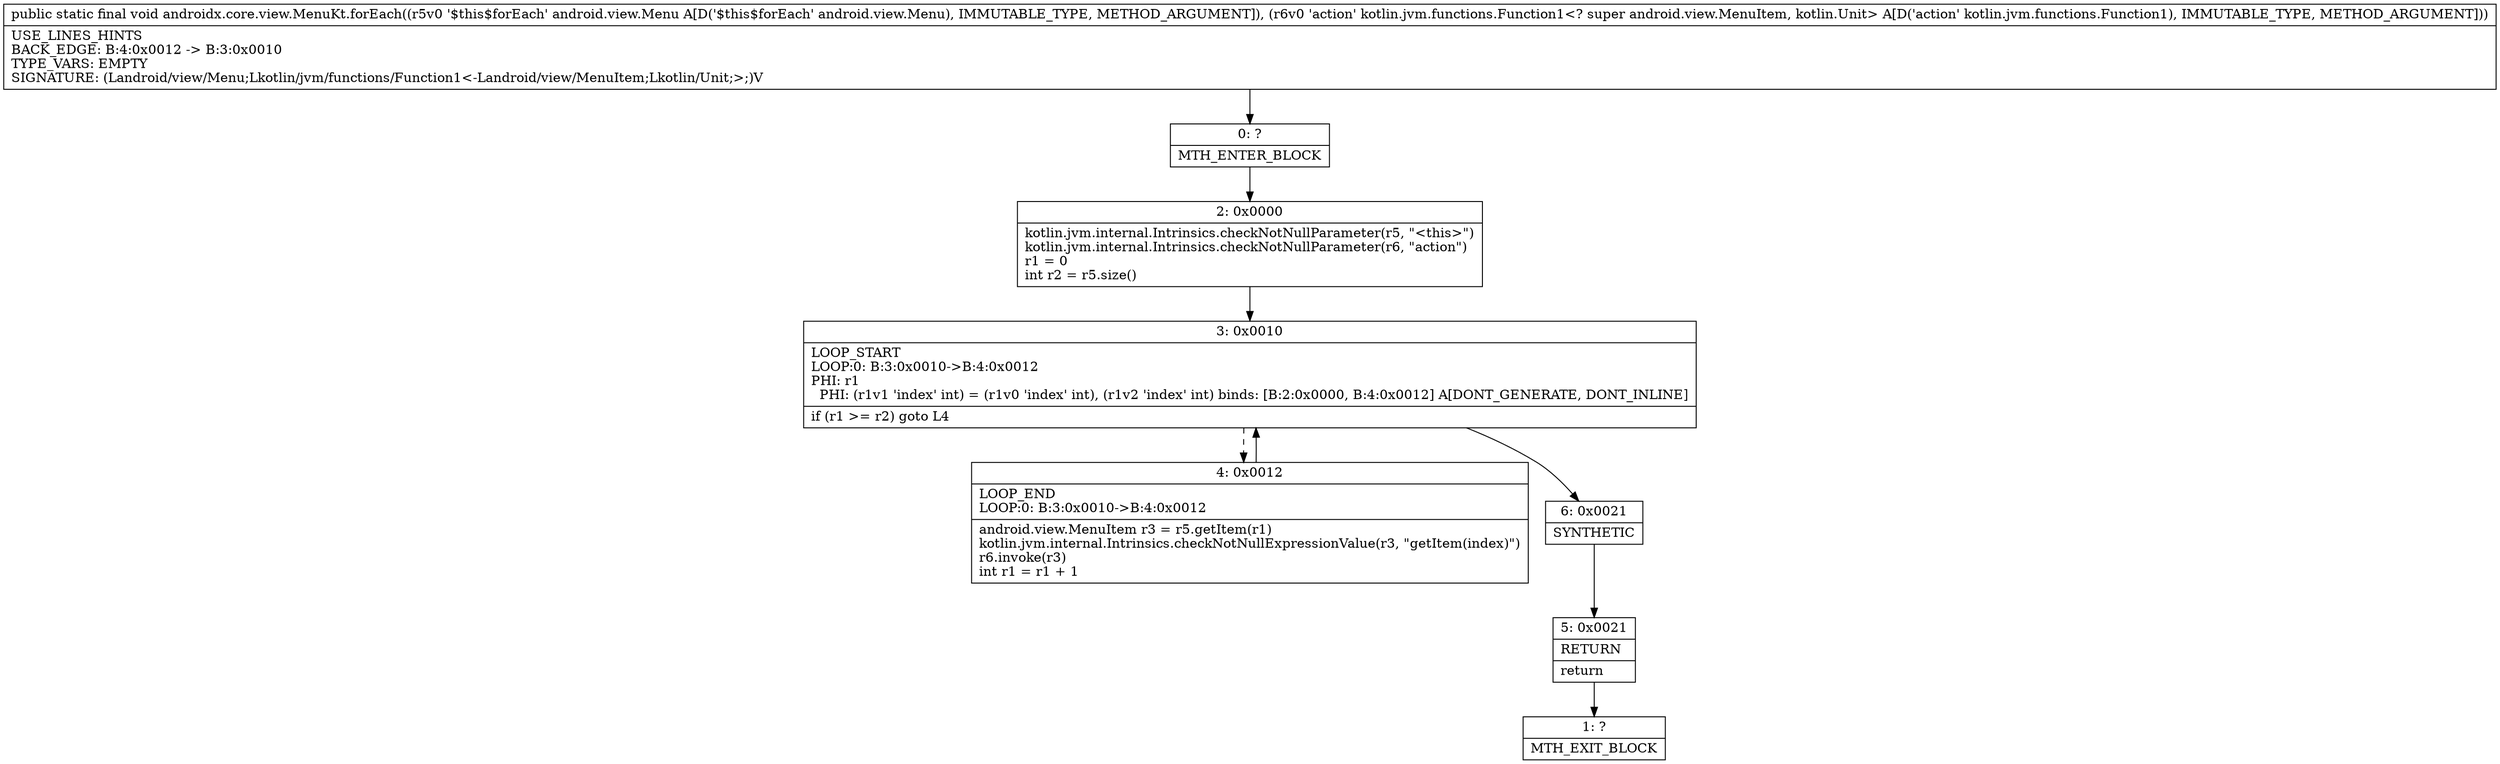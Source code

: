 digraph "CFG forandroidx.core.view.MenuKt.forEach(Landroid\/view\/Menu;Lkotlin\/jvm\/functions\/Function1;)V" {
Node_0 [shape=record,label="{0\:\ ?|MTH_ENTER_BLOCK\l}"];
Node_2 [shape=record,label="{2\:\ 0x0000|kotlin.jvm.internal.Intrinsics.checkNotNullParameter(r5, \"\<this\>\")\lkotlin.jvm.internal.Intrinsics.checkNotNullParameter(r6, \"action\")\lr1 = 0\lint r2 = r5.size()\l}"];
Node_3 [shape=record,label="{3\:\ 0x0010|LOOP_START\lLOOP:0: B:3:0x0010\-\>B:4:0x0012\lPHI: r1 \l  PHI: (r1v1 'index' int) = (r1v0 'index' int), (r1v2 'index' int) binds: [B:2:0x0000, B:4:0x0012] A[DONT_GENERATE, DONT_INLINE]\l|if (r1 \>= r2) goto L4\l}"];
Node_4 [shape=record,label="{4\:\ 0x0012|LOOP_END\lLOOP:0: B:3:0x0010\-\>B:4:0x0012\l|android.view.MenuItem r3 = r5.getItem(r1)\lkotlin.jvm.internal.Intrinsics.checkNotNullExpressionValue(r3, \"getItem(index)\")\lr6.invoke(r3)\lint r1 = r1 + 1\l}"];
Node_6 [shape=record,label="{6\:\ 0x0021|SYNTHETIC\l}"];
Node_5 [shape=record,label="{5\:\ 0x0021|RETURN\l|return\l}"];
Node_1 [shape=record,label="{1\:\ ?|MTH_EXIT_BLOCK\l}"];
MethodNode[shape=record,label="{public static final void androidx.core.view.MenuKt.forEach((r5v0 '$this$forEach' android.view.Menu A[D('$this$forEach' android.view.Menu), IMMUTABLE_TYPE, METHOD_ARGUMENT]), (r6v0 'action' kotlin.jvm.functions.Function1\<? super android.view.MenuItem, kotlin.Unit\> A[D('action' kotlin.jvm.functions.Function1), IMMUTABLE_TYPE, METHOD_ARGUMENT]))  | USE_LINES_HINTS\lBACK_EDGE: B:4:0x0012 \-\> B:3:0x0010\lTYPE_VARS: EMPTY\lSIGNATURE: (Landroid\/view\/Menu;Lkotlin\/jvm\/functions\/Function1\<\-Landroid\/view\/MenuItem;Lkotlin\/Unit;\>;)V\l}"];
MethodNode -> Node_0;Node_0 -> Node_2;
Node_2 -> Node_3;
Node_3 -> Node_4[style=dashed];
Node_3 -> Node_6;
Node_4 -> Node_3;
Node_6 -> Node_5;
Node_5 -> Node_1;
}

